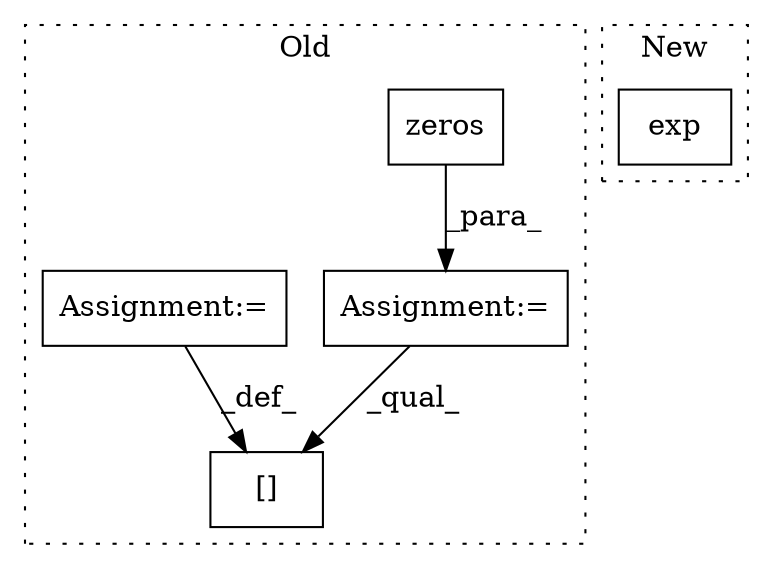 digraph G {
subgraph cluster0 {
1 [label="zeros" a="32" s="12185,12200" l="6,1" shape="box"];
3 [label="Assignment:=" a="7" s="12178" l="1" shape="box"];
4 [label="[]" a="2" s="12209,12250" l="10,1" shape="box"];
5 [label="Assignment:=" a="7" s="12251" l="1" shape="box"];
label = "Old";
style="dotted";
}
subgraph cluster1 {
2 [label="exp" a="32" s="12779,12786" l="4,1" shape="box"];
label = "New";
style="dotted";
}
1 -> 3 [label="_para_"];
3 -> 4 [label="_qual_"];
5 -> 4 [label="_def_"];
}